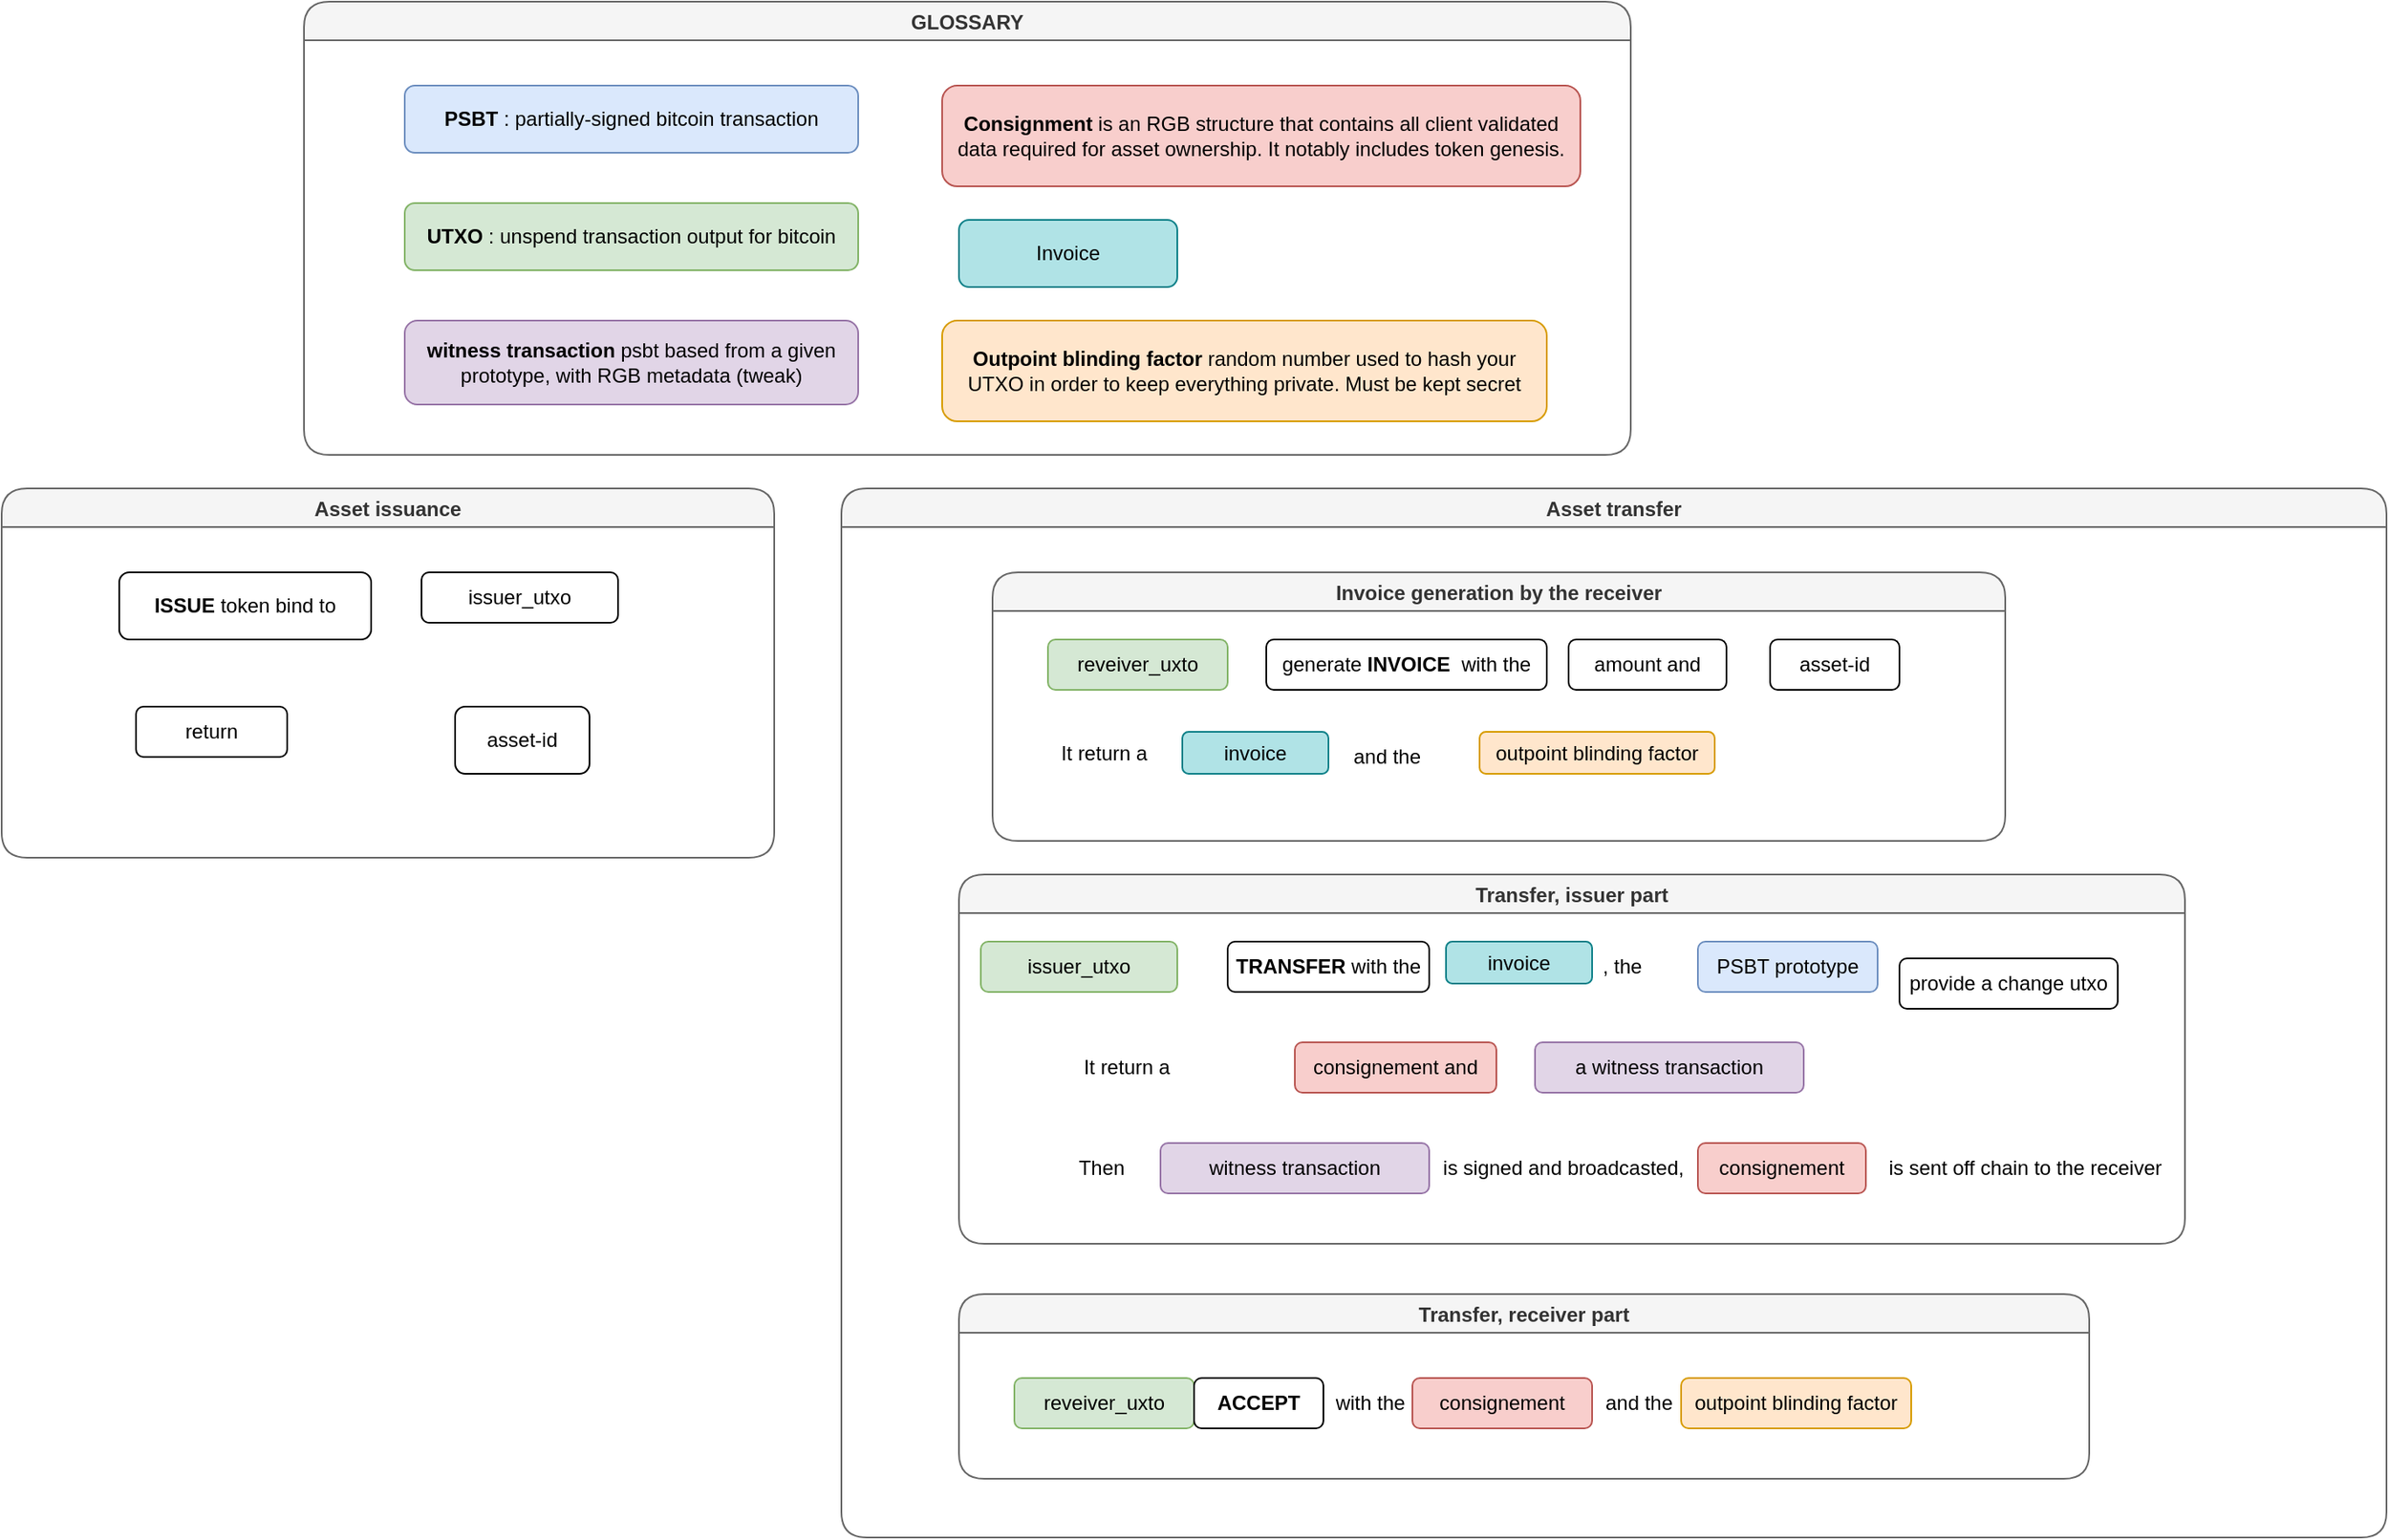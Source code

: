<mxfile version="14.2.6" type="github">
  <diagram id="C5RBs43oDa-KdzZeNtuy" name="Page-1">
    <mxGraphModel dx="2549" dy="969" grid="1" gridSize="10" guides="1" tooltips="1" connect="1" arrows="1" fold="1" page="1" pageScale="1" pageWidth="827" pageHeight="1169" math="0" shadow="0">
      <root>
        <mxCell id="WIyWlLk6GJQsqaUBKTNV-0" />
        <mxCell id="WIyWlLk6GJQsqaUBKTNV-1" parent="WIyWlLk6GJQsqaUBKTNV-0" />
        <mxCell id="RLxXxSy8YaSGGL9H2QTQ-13" value="GLOSSARY" style="swimlane;swimlaneFillColor=#ffffff;strokeColor=#666666;rounded=1;arcSize=22;shadow=0;glass=0;sketch=0;fillColor=#f5f5f5;fontColor=#333333;" vertex="1" parent="WIyWlLk6GJQsqaUBKTNV-1">
          <mxGeometry x="-390" y="150" width="790" height="270" as="geometry">
            <mxRectangle x="-310" y="240" width="90" height="23" as="alternateBounds" />
          </mxGeometry>
        </mxCell>
        <mxCell id="RLxXxSy8YaSGGL9H2QTQ-11" value="&lt;b&gt;PSBT&lt;/b&gt; : partially-signed bitcoin transaction" style="rounded=1;whiteSpace=wrap;html=1;fontSize=12;glass=0;strokeWidth=1;shadow=0;fillColor=#dae8fc;strokeColor=#6c8ebf;" vertex="1" parent="RLxXxSy8YaSGGL9H2QTQ-13">
          <mxGeometry x="60" y="50" width="270" height="40" as="geometry" />
        </mxCell>
        <mxCell id="RLxXxSy8YaSGGL9H2QTQ-9" value="&lt;b&gt;Consignment&lt;/b&gt; is an RGB structure that contains all client validated data required for asset ownership. It notably includes token genesis." style="rounded=1;whiteSpace=wrap;html=1;fillColor=#f8cecc;strokeColor=#b85450;" vertex="1" parent="RLxXxSy8YaSGGL9H2QTQ-13">
          <mxGeometry x="380" y="50" width="380" height="60" as="geometry" />
        </mxCell>
        <mxCell id="RLxXxSy8YaSGGL9H2QTQ-8" value="&lt;b&gt;Outpoint blinding factor&lt;/b&gt; random number used to hash your UTXO in order to keep everything private. Must be kept secret" style="rounded=1;whiteSpace=wrap;html=1;fillColor=#ffe6cc;strokeColor=#d79b00;" vertex="1" parent="RLxXxSy8YaSGGL9H2QTQ-13">
          <mxGeometry x="380" y="190" width="360" height="60" as="geometry" />
        </mxCell>
        <mxCell id="RLxXxSy8YaSGGL9H2QTQ-12" value="&lt;b&gt;witness transaction&lt;/b&gt; psbt based from a given prototype, with RGB metadata (tweak)" style="rounded=1;whiteSpace=wrap;html=1;fontSize=12;glass=0;strokeWidth=1;shadow=0;fillColor=#e1d5e7;strokeColor=#9673a6;" vertex="1" parent="RLxXxSy8YaSGGL9H2QTQ-13">
          <mxGeometry x="60" y="190" width="270" height="50" as="geometry" />
        </mxCell>
        <mxCell id="RLxXxSy8YaSGGL9H2QTQ-10" value="&lt;b&gt;UTXO &lt;/b&gt;: unspend transaction output for bitcoin" style="rounded=1;whiteSpace=wrap;html=1;fontSize=12;glass=0;strokeWidth=1;shadow=0;fillColor=#d5e8d4;strokeColor=#82b366;" vertex="1" parent="RLxXxSy8YaSGGL9H2QTQ-13">
          <mxGeometry x="60" y="120" width="270" height="40" as="geometry" />
        </mxCell>
        <mxCell id="RLxXxSy8YaSGGL9H2QTQ-88" value="Invoice" style="rounded=1;whiteSpace=wrap;html=1;shadow=0;glass=0;sketch=0;strokeColor=#0e8088;fillColor=#b0e3e6;" vertex="1" parent="RLxXxSy8YaSGGL9H2QTQ-13">
          <mxGeometry x="390" y="130" width="130" height="40" as="geometry" />
        </mxCell>
        <mxCell id="RLxXxSy8YaSGGL9H2QTQ-23" value="Asset transfer" style="swimlane;swimlaneFillColor=#ffffff;strokeColor=#666666;rounded=1;arcSize=22;shadow=0;glass=0;sketch=0;fillColor=#f5f5f5;fontColor=#333333;" vertex="1" parent="WIyWlLk6GJQsqaUBKTNV-1">
          <mxGeometry x="-70" y="440" width="920" height="625" as="geometry">
            <mxRectangle x="-70" y="440" width="90" height="23" as="alternateBounds" />
          </mxGeometry>
        </mxCell>
        <mxCell id="RLxXxSy8YaSGGL9H2QTQ-17" value="Invoice generation by the receiver" style="swimlane;swimlaneFillColor=#ffffff;strokeColor=#666666;rounded=1;arcSize=22;shadow=0;glass=0;sketch=0;fillColor=#f5f5f5;fontColor=#333333;" vertex="1" parent="RLxXxSy8YaSGGL9H2QTQ-23">
          <mxGeometry x="90" y="50" width="603" height="160" as="geometry">
            <mxRectangle x="97" y="50" width="90" height="23" as="alternateBounds" />
          </mxGeometry>
        </mxCell>
        <mxCell id="RLxXxSy8YaSGGL9H2QTQ-34" value="reveiver_uxto" style="rounded=1;whiteSpace=wrap;html=1;shadow=0;glass=0;sketch=0;strokeColor=#82b366;fillColor=#d5e8d4;" vertex="1" parent="RLxXxSy8YaSGGL9H2QTQ-17">
          <mxGeometry x="33" y="40" width="107" height="30" as="geometry" />
        </mxCell>
        <mxCell id="RLxXxSy8YaSGGL9H2QTQ-37" value="generate &lt;b&gt;INVOICE&amp;nbsp; &lt;/b&gt;with the" style="rounded=1;whiteSpace=wrap;html=1;shadow=0;glass=0;sketch=0;strokeColor=#000000;fillColor=#ffffff;gradientColor=none;" vertex="1" parent="RLxXxSy8YaSGGL9H2QTQ-17">
          <mxGeometry x="163" y="40" width="167" height="30" as="geometry" />
        </mxCell>
        <mxCell id="RLxXxSy8YaSGGL9H2QTQ-32" value="amount and" style="rounded=1;whiteSpace=wrap;html=1;shadow=0;glass=0;sketch=0;strokeColor=#000000;fillColor=#ffffff;gradientColor=none;" vertex="1" parent="RLxXxSy8YaSGGL9H2QTQ-17">
          <mxGeometry x="343" y="40" width="94" height="30" as="geometry" />
        </mxCell>
        <mxCell id="RLxXxSy8YaSGGL9H2QTQ-56" value="asset-id" style="rounded=1;whiteSpace=wrap;html=1;shadow=0;glass=0;sketch=0;strokeColor=#000000;fillColor=#ffffff;gradientColor=none;" vertex="1" parent="RLxXxSy8YaSGGL9H2QTQ-17">
          <mxGeometry x="463" y="40" width="77" height="30" as="geometry" />
        </mxCell>
        <mxCell id="RLxXxSy8YaSGGL9H2QTQ-63" value="outpoint blinding factor" style="rounded=1;whiteSpace=wrap;html=1;shadow=0;glass=0;sketch=0;strokeColor=#d79b00;fillColor=#ffe6cc;" vertex="1" parent="RLxXxSy8YaSGGL9H2QTQ-17">
          <mxGeometry x="290" y="95" width="140" height="25" as="geometry" />
        </mxCell>
        <mxCell id="RLxXxSy8YaSGGL9H2QTQ-62" value="invoice" style="rounded=1;whiteSpace=wrap;html=1;shadow=0;glass=0;sketch=0;strokeColor=#0e8088;fillColor=#b0e3e6;" vertex="1" parent="RLxXxSy8YaSGGL9H2QTQ-17">
          <mxGeometry x="113" y="95" width="87" height="25" as="geometry" />
        </mxCell>
        <mxCell id="RLxXxSy8YaSGGL9H2QTQ-93" value="and the" style="text;html=1;strokeColor=none;fillColor=none;align=center;verticalAlign=middle;whiteSpace=wrap;rounded=0;shadow=0;glass=0;sketch=0;" vertex="1" parent="RLxXxSy8YaSGGL9H2QTQ-17">
          <mxGeometry x="210" y="95" width="50" height="30" as="geometry" />
        </mxCell>
        <mxCell id="RLxXxSy8YaSGGL9H2QTQ-96" value="It return a" style="text;html=1;strokeColor=none;fillColor=none;align=center;verticalAlign=middle;whiteSpace=wrap;rounded=0;shadow=0;glass=0;sketch=0;" vertex="1" parent="RLxXxSy8YaSGGL9H2QTQ-17">
          <mxGeometry x="33" y="95" width="67" height="25" as="geometry" />
        </mxCell>
        <mxCell id="RLxXxSy8YaSGGL9H2QTQ-28" value="Transfer, receiver part" style="swimlane;swimlaneFillColor=#ffffff;strokeColor=#666666;rounded=1;arcSize=22;shadow=0;glass=0;sketch=0;fillColor=#f5f5f5;fontColor=#333333;" vertex="1" parent="RLxXxSy8YaSGGL9H2QTQ-23">
          <mxGeometry x="70" y="480" width="673" height="110" as="geometry">
            <mxRectangle x="-310" y="240" width="90" height="23" as="alternateBounds" />
          </mxGeometry>
        </mxCell>
        <mxCell id="RLxXxSy8YaSGGL9H2QTQ-57" value="reveiver_uxto" style="rounded=1;whiteSpace=wrap;html=1;shadow=0;glass=0;sketch=0;strokeColor=#82b366;fillColor=#d5e8d4;" vertex="1" parent="RLxXxSy8YaSGGL9H2QTQ-28">
          <mxGeometry x="33" y="50" width="107" height="30" as="geometry" />
        </mxCell>
        <mxCell id="RLxXxSy8YaSGGL9H2QTQ-68" value="outpoint blinding factor" style="rounded=1;whiteSpace=wrap;html=1;shadow=0;glass=0;sketch=0;strokeColor=#d79b00;fillColor=#ffe6cc;" vertex="1" parent="RLxXxSy8YaSGGL9H2QTQ-28">
          <mxGeometry x="430" y="50" width="137" height="30" as="geometry" />
        </mxCell>
        <mxCell id="RLxXxSy8YaSGGL9H2QTQ-67" value="consignement" style="rounded=1;whiteSpace=wrap;html=1;shadow=0;glass=0;sketch=0;strokeColor=#b85450;fillColor=#f8cecc;" vertex="1" parent="RLxXxSy8YaSGGL9H2QTQ-28">
          <mxGeometry x="270" y="50" width="107" height="30" as="geometry" />
        </mxCell>
        <mxCell id="RLxXxSy8YaSGGL9H2QTQ-66" value="&lt;b&gt;ACCEPT&lt;br&gt;&lt;/b&gt;" style="rounded=1;whiteSpace=wrap;html=1;shadow=0;glass=0;sketch=0;strokeColor=#000000;fillColor=#ffffff;gradientColor=none;" vertex="1" parent="RLxXxSy8YaSGGL9H2QTQ-28">
          <mxGeometry x="140" y="50" width="77" height="30" as="geometry" />
        </mxCell>
        <mxCell id="RLxXxSy8YaSGGL9H2QTQ-98" value="with the" style="text;html=1;strokeColor=none;fillColor=none;align=center;verticalAlign=middle;whiteSpace=wrap;rounded=0;shadow=0;glass=0;sketch=0;" vertex="1" parent="RLxXxSy8YaSGGL9H2QTQ-28">
          <mxGeometry x="220" y="50" width="50" height="30" as="geometry" />
        </mxCell>
        <mxCell id="RLxXxSy8YaSGGL9H2QTQ-99" value="and the" style="text;html=1;strokeColor=none;fillColor=none;align=center;verticalAlign=middle;whiteSpace=wrap;rounded=0;shadow=0;glass=0;sketch=0;" vertex="1" parent="RLxXxSy8YaSGGL9H2QTQ-28">
          <mxGeometry x="380" y="50" width="50" height="30" as="geometry" />
        </mxCell>
        <mxCell id="RLxXxSy8YaSGGL9H2QTQ-27" value="Transfer, issuer part" style="swimlane;swimlaneFillColor=#ffffff;strokeColor=#666666;rounded=1;arcSize=22;shadow=0;glass=0;sketch=0;fillColor=#f5f5f5;fontColor=#333333;" vertex="1" parent="RLxXxSy8YaSGGL9H2QTQ-23">
          <mxGeometry x="70" y="230" width="730" height="220" as="geometry">
            <mxRectangle x="-310" y="240" width="90" height="23" as="alternateBounds" />
          </mxGeometry>
        </mxCell>
        <mxCell id="RLxXxSy8YaSGGL9H2QTQ-36" value="issuer_utxo" style="rounded=1;whiteSpace=wrap;html=1;shadow=0;glass=0;sketch=0;strokeColor=#82b366;fillColor=#d5e8d4;" vertex="1" parent="RLxXxSy8YaSGGL9H2QTQ-27">
          <mxGeometry x="13" y="40" width="117" height="30" as="geometry" />
        </mxCell>
        <mxCell id="RLxXxSy8YaSGGL9H2QTQ-61" value="&lt;b&gt;TRANSFER &lt;/b&gt;with the &lt;br&gt;&lt;b&gt;&lt;/b&gt;" style="rounded=1;whiteSpace=wrap;html=1;shadow=0;glass=0;sketch=0;strokeColor=#000000;fillColor=#ffffff;gradientColor=none;" vertex="1" parent="RLxXxSy8YaSGGL9H2QTQ-27">
          <mxGeometry x="160" y="40" width="120" height="30" as="geometry" />
        </mxCell>
        <mxCell id="RLxXxSy8YaSGGL9H2QTQ-65" value="a witness transaction" style="rounded=1;whiteSpace=wrap;html=1;shadow=0;glass=0;sketch=0;strokeColor=#9673a6;fillColor=#e1d5e7;" vertex="1" parent="RLxXxSy8YaSGGL9H2QTQ-27">
          <mxGeometry x="343" y="100" width="160" height="30" as="geometry" />
        </mxCell>
        <mxCell id="RLxXxSy8YaSGGL9H2QTQ-81" value="PSBT prototype" style="rounded=1;whiteSpace=wrap;html=1;shadow=0;glass=0;sketch=0;strokeColor=#6c8ebf;fillColor=#dae8fc;" vertex="1" parent="RLxXxSy8YaSGGL9H2QTQ-27">
          <mxGeometry x="440" y="40" width="107" height="30" as="geometry" />
        </mxCell>
        <mxCell id="RLxXxSy8YaSGGL9H2QTQ-80" value="provide a change utxo" style="rounded=1;whiteSpace=wrap;html=1;shadow=0;glass=0;sketch=0;strokeColor=#000000;fillColor=#ffffff;gradientColor=none;" vertex="1" parent="RLxXxSy8YaSGGL9H2QTQ-27">
          <mxGeometry x="560" y="50" width="130" height="30" as="geometry" />
        </mxCell>
        <mxCell id="RLxXxSy8YaSGGL9H2QTQ-79" value="consignement" style="rounded=1;whiteSpace=wrap;html=1;shadow=0;glass=0;sketch=0;strokeColor=#b85450;fillColor=#f8cecc;" vertex="1" parent="RLxXxSy8YaSGGL9H2QTQ-27">
          <mxGeometry x="440" y="160" width="100" height="30" as="geometry" />
        </mxCell>
        <mxCell id="RLxXxSy8YaSGGL9H2QTQ-86" value="consignement and " style="rounded=1;whiteSpace=wrap;html=1;shadow=0;glass=0;sketch=0;strokeColor=#b85450;fillColor=#f8cecc;" vertex="1" parent="RLxXxSy8YaSGGL9H2QTQ-27">
          <mxGeometry x="200" y="100" width="120" height="30" as="geometry" />
        </mxCell>
        <mxCell id="RLxXxSy8YaSGGL9H2QTQ-84" value="witness transaction" style="rounded=1;whiteSpace=wrap;html=1;shadow=0;glass=0;sketch=0;strokeColor=#9673a6;fillColor=#e1d5e7;" vertex="1" parent="RLxXxSy8YaSGGL9H2QTQ-27">
          <mxGeometry x="120" y="160" width="160" height="30" as="geometry" />
        </mxCell>
        <mxCell id="RLxXxSy8YaSGGL9H2QTQ-89" value="Then" style="text;html=1;strokeColor=none;fillColor=none;align=center;verticalAlign=middle;whiteSpace=wrap;rounded=0;shadow=0;glass=0;sketch=0;" vertex="1" parent="RLxXxSy8YaSGGL9H2QTQ-27">
          <mxGeometry x="60" y="160" width="50" height="30" as="geometry" />
        </mxCell>
        <mxCell id="RLxXxSy8YaSGGL9H2QTQ-90" value="It return a" style="text;html=1;strokeColor=none;fillColor=none;align=center;verticalAlign=middle;whiteSpace=wrap;rounded=0;shadow=0;glass=0;sketch=0;" vertex="1" parent="RLxXxSy8YaSGGL9H2QTQ-27">
          <mxGeometry x="60" y="100" width="80" height="30" as="geometry" />
        </mxCell>
        <mxCell id="RLxXxSy8YaSGGL9H2QTQ-91" value="is signed and broadcasted," style="text;html=1;strokeColor=none;fillColor=none;align=center;verticalAlign=middle;whiteSpace=wrap;rounded=0;shadow=0;glass=0;sketch=0;" vertex="1" parent="RLxXxSy8YaSGGL9H2QTQ-27">
          <mxGeometry x="260" y="160" width="200" height="30" as="geometry" />
        </mxCell>
        <mxCell id="RLxXxSy8YaSGGL9H2QTQ-92" value="is sent off chain to the receiver" style="text;html=1;strokeColor=none;fillColor=none;align=center;verticalAlign=middle;whiteSpace=wrap;rounded=0;shadow=0;glass=0;sketch=0;" vertex="1" parent="RLxXxSy8YaSGGL9H2QTQ-27">
          <mxGeometry x="550" y="160" width="170" height="30" as="geometry" />
        </mxCell>
        <mxCell id="RLxXxSy8YaSGGL9H2QTQ-95" value=", the" style="text;html=1;strokeColor=none;fillColor=none;align=center;verticalAlign=middle;whiteSpace=wrap;rounded=0;shadow=0;glass=0;sketch=0;" vertex="1" parent="RLxXxSy8YaSGGL9H2QTQ-27">
          <mxGeometry x="370" y="40" width="50" height="30" as="geometry" />
        </mxCell>
        <mxCell id="RLxXxSy8YaSGGL9H2QTQ-97" value="invoice" style="rounded=1;whiteSpace=wrap;html=1;shadow=0;glass=0;sketch=0;strokeColor=#0e8088;fillColor=#b0e3e6;" vertex="1" parent="RLxXxSy8YaSGGL9H2QTQ-27">
          <mxGeometry x="290" y="40" width="87" height="25" as="geometry" />
        </mxCell>
        <mxCell id="RLxXxSy8YaSGGL9H2QTQ-29" value="Asset issuance" style="swimlane;swimlaneFillColor=#ffffff;strokeColor=#666666;rounded=1;arcSize=22;shadow=0;glass=0;sketch=0;fillColor=#f5f5f5;fontColor=#333333;" vertex="1" parent="WIyWlLk6GJQsqaUBKTNV-1">
          <mxGeometry x="-570" y="440" width="460" height="220" as="geometry">
            <mxRectangle x="-310" y="240" width="90" height="23" as="alternateBounds" />
          </mxGeometry>
        </mxCell>
        <mxCell id="RLxXxSy8YaSGGL9H2QTQ-30" value="&lt;b&gt;ISSUE &lt;/b&gt;token bind to&lt;br&gt;&lt;b&gt;&lt;/b&gt;" style="rounded=1;whiteSpace=wrap;html=1;shadow=0;glass=0;sketch=0;strokeColor=#000000;fillColor=#ffffff;gradientColor=none;" vertex="1" parent="RLxXxSy8YaSGGL9H2QTQ-29">
          <mxGeometry x="70" y="50" width="150" height="40" as="geometry" />
        </mxCell>
        <mxCell id="RLxXxSy8YaSGGL9H2QTQ-33" value="asset-id" style="rounded=1;whiteSpace=wrap;html=1;shadow=0;glass=0;sketch=0;strokeColor=#000000;fillColor=#ffffff;gradientColor=none;" vertex="1" parent="RLxXxSy8YaSGGL9H2QTQ-29">
          <mxGeometry x="270" y="130" width="80" height="40" as="geometry" />
        </mxCell>
        <mxCell id="RLxXxSy8YaSGGL9H2QTQ-40" value="return" style="rounded=1;whiteSpace=wrap;html=1;shadow=0;glass=0;sketch=0;strokeColor=#000000;fillColor=#ffffff;gradientColor=none;" vertex="1" parent="RLxXxSy8YaSGGL9H2QTQ-29">
          <mxGeometry x="80" y="130" width="90" height="30" as="geometry" />
        </mxCell>
        <mxCell id="RLxXxSy8YaSGGL9H2QTQ-58" value="issuer_utxo" style="rounded=1;whiteSpace=wrap;html=1;shadow=0;glass=0;sketch=0;strokeColor=#000000;fillColor=#ffffff;gradientColor=none;" vertex="1" parent="RLxXxSy8YaSGGL9H2QTQ-29">
          <mxGeometry x="250" y="50" width="117" height="30" as="geometry" />
        </mxCell>
        <mxCell id="RLxXxSy8YaSGGL9H2QTQ-4" value="test" parent="WIyWlLk6GJQsqaUBKTNV-0" />
      </root>
    </mxGraphModel>
  </diagram>
</mxfile>
